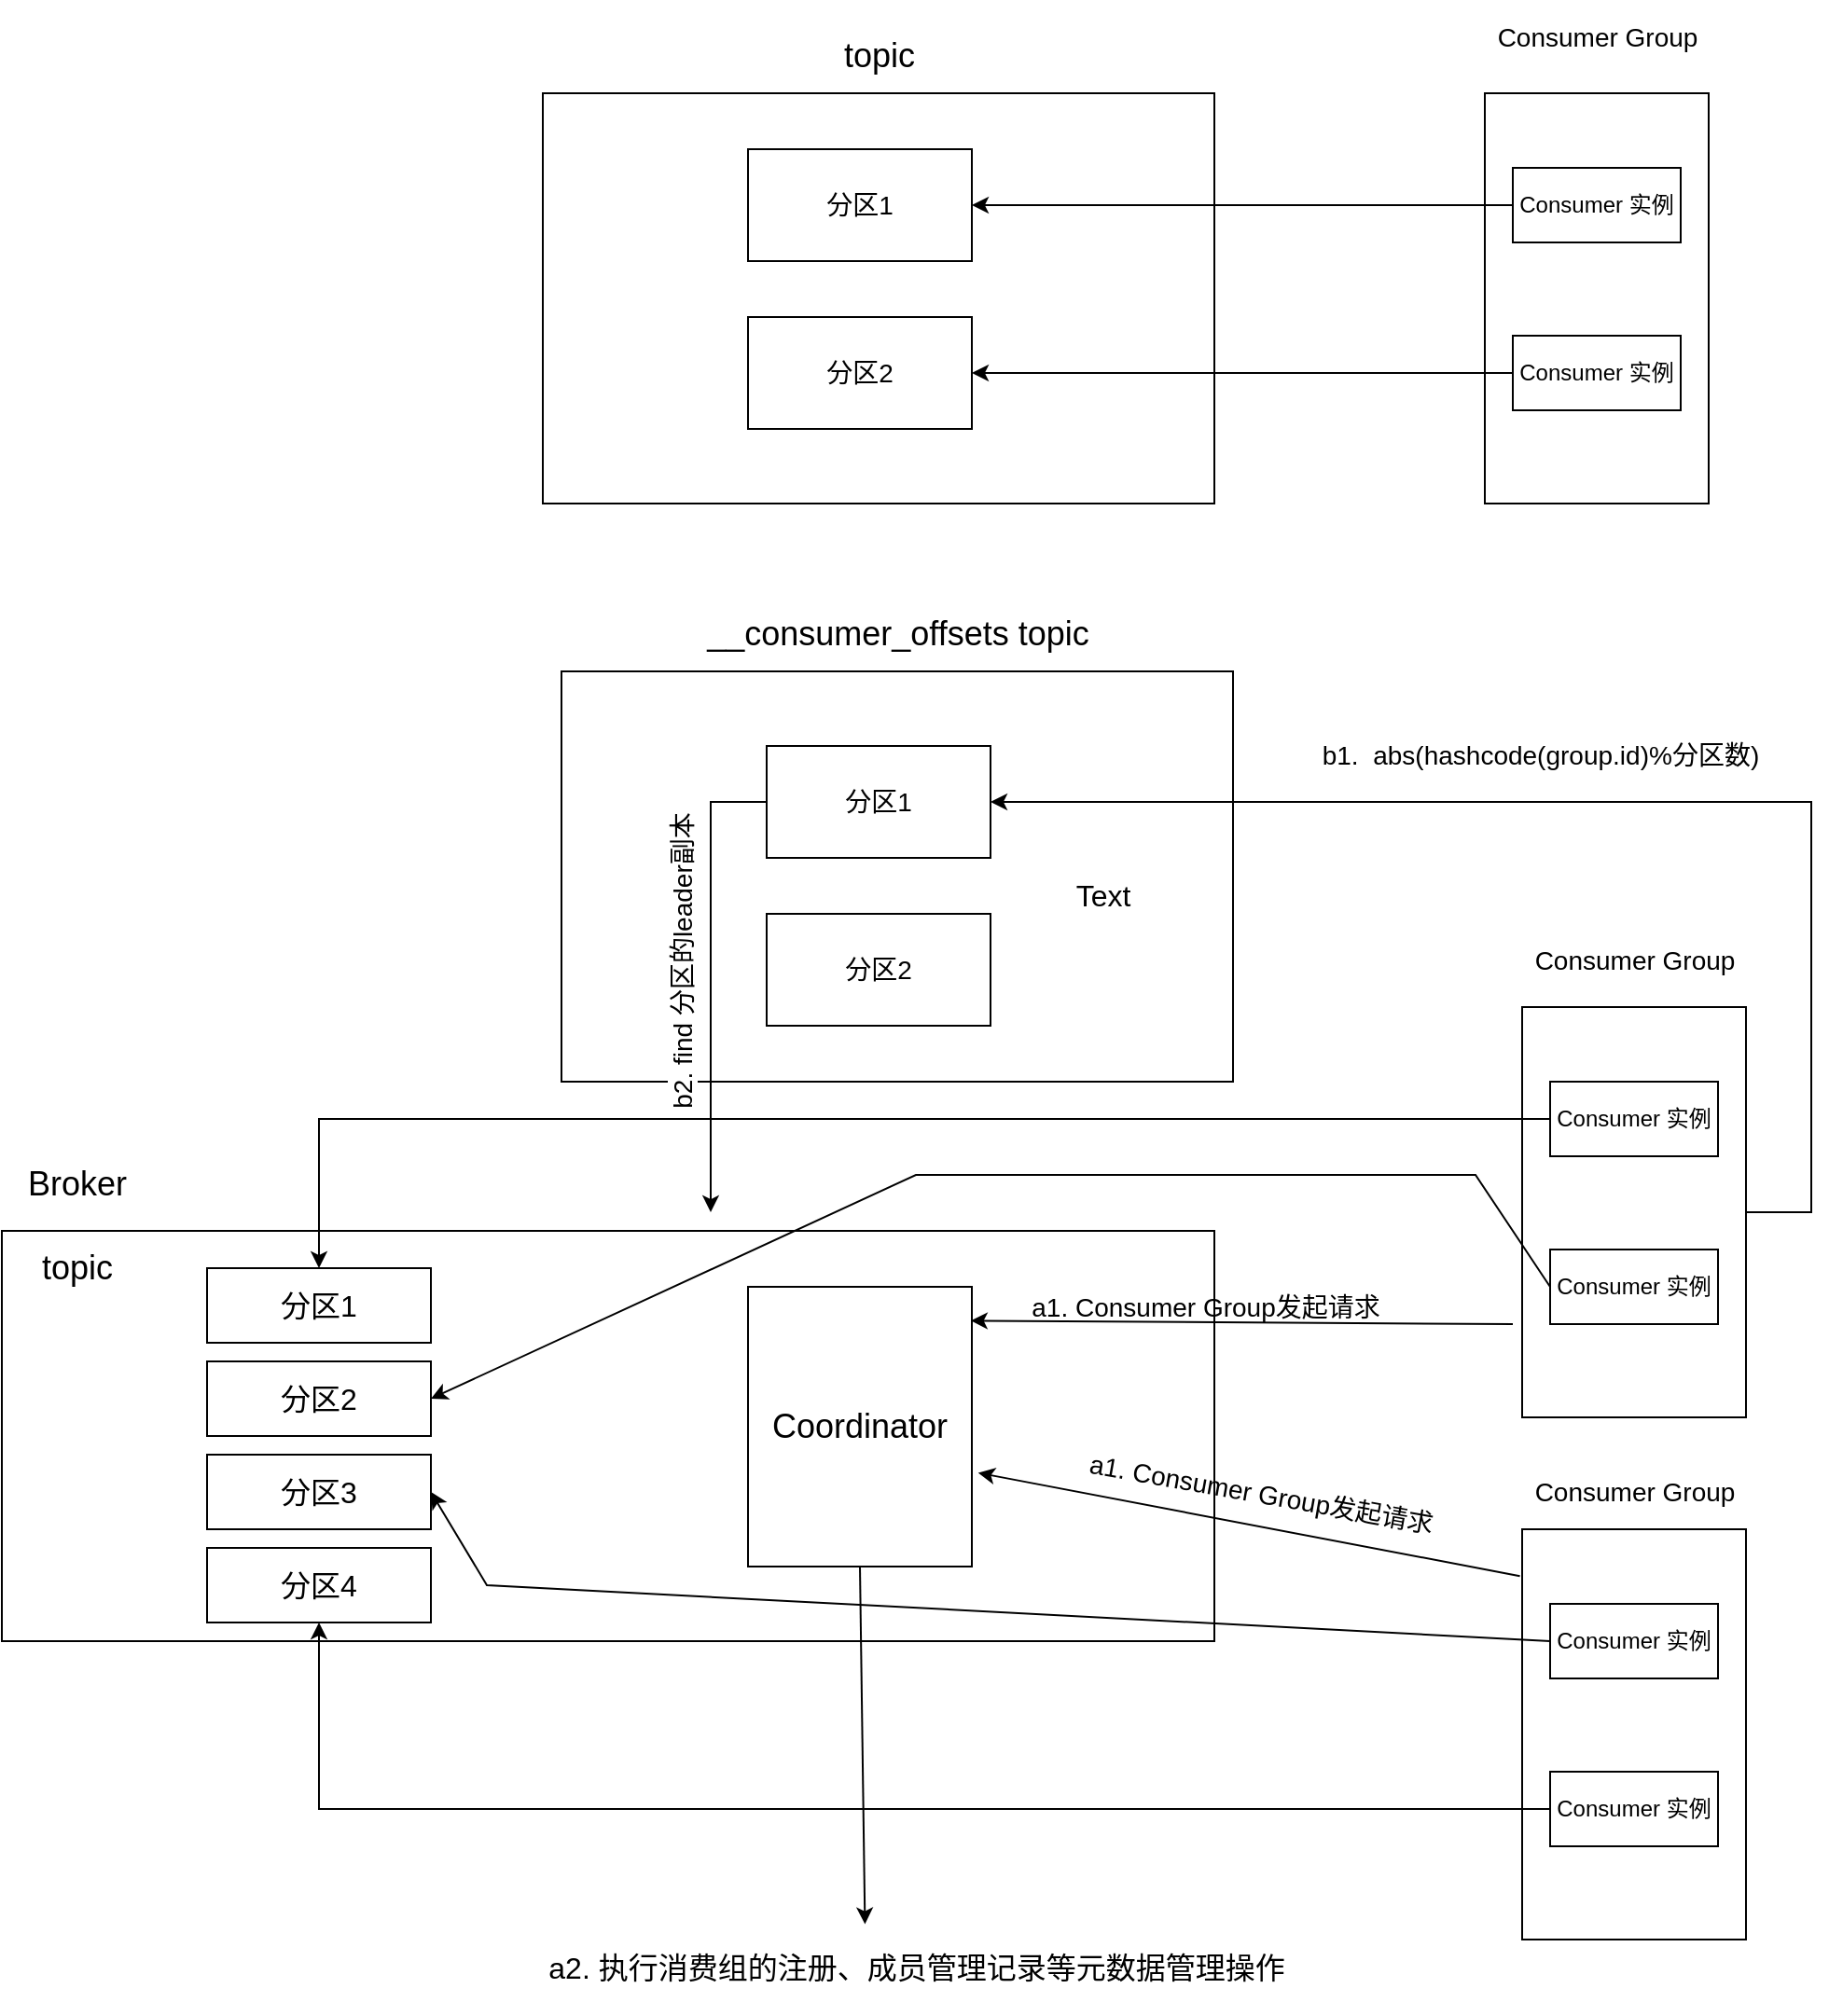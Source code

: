 <mxfile version="20.2.2" type="github">
  <diagram id="HhjXPJS-7uaV8t8p5f1u" name="第 1 页">
    <mxGraphModel dx="1865" dy="579" grid="1" gridSize="10" guides="1" tooltips="1" connect="1" arrows="0" fold="1" page="1" pageScale="1" pageWidth="827" pageHeight="1169" math="0" shadow="0">
      <root>
        <mxCell id="0" />
        <mxCell id="1" parent="0" />
        <mxCell id="7gVdF0R3puTZTDRzPLGD-5" value="" style="rounded=0;whiteSpace=wrap;html=1;" vertex="1" parent="1">
          <mxGeometry x="545" y="100" width="120" height="220" as="geometry" />
        </mxCell>
        <mxCell id="7gVdF0R3puTZTDRzPLGD-1" value="" style="rounded=0;whiteSpace=wrap;html=1;" vertex="1" parent="1">
          <mxGeometry x="40" y="100" width="360" height="220" as="geometry" />
        </mxCell>
        <mxCell id="7gVdF0R3puTZTDRzPLGD-3" value="&lt;span style=&quot;text-align: left;&quot;&gt;Consumer 实例&lt;/span&gt;" style="rounded=0;whiteSpace=wrap;html=1;" vertex="1" parent="1">
          <mxGeometry x="560" y="230" width="90" height="40" as="geometry" />
        </mxCell>
        <mxCell id="7gVdF0R3puTZTDRzPLGD-4" value="&lt;span style=&quot;text-align: left;&quot;&gt;Consumer 实例&lt;/span&gt;" style="rounded=0;whiteSpace=wrap;html=1;" vertex="1" parent="1">
          <mxGeometry x="560" y="140" width="90" height="40" as="geometry" />
        </mxCell>
        <mxCell id="7gVdF0R3puTZTDRzPLGD-6" value="&lt;article data-content=&quot;[{&amp;quot;type&amp;quot;:&amp;quot;block&amp;quot;,&amp;quot;id&amp;quot;:&amp;quot;pvip-1661261883332&amp;quot;,&amp;quot;name&amp;quot;:&amp;quot;paragraph&amp;quot;,&amp;quot;data&amp;quot;:{&amp;quot;version&amp;quot;:1},&amp;quot;nodes&amp;quot;:[{&amp;quot;type&amp;quot;:&amp;quot;text&amp;quot;,&amp;quot;id&amp;quot;:&amp;quot;5fh9-1661261883331&amp;quot;,&amp;quot;leaves&amp;quot;:[{&amp;quot;text&amp;quot;:&amp;quot;Consumer&amp;nbsp;Group&amp;quot;,&amp;quot;marks&amp;quot;:[{&amp;quot;type&amp;quot;:&amp;quot;fontSize&amp;quot;,&amp;quot;value&amp;quot;:18}]}]}],&amp;quot;state&amp;quot;:{}}]&quot;&gt;&lt;div style=&quot;line-height: 1.75; text-align: left;&quot;&gt;&lt;font style=&quot;font-size: 14px;&quot;&gt;Consumer Group&lt;/font&gt;&lt;/div&gt;&lt;/article&gt;" style="text;html=1;resizable=0;autosize=1;align=center;verticalAlign=middle;points=[];fillColor=none;strokeColor=none;rounded=0;" vertex="1" parent="1">
          <mxGeometry x="540" y="50" width="130" height="40" as="geometry" />
        </mxCell>
        <mxCell id="7gVdF0R3puTZTDRzPLGD-8" value="分区1" style="rounded=0;whiteSpace=wrap;html=1;fontSize=14;" vertex="1" parent="1">
          <mxGeometry x="150" y="130" width="120" height="60" as="geometry" />
        </mxCell>
        <mxCell id="7gVdF0R3puTZTDRzPLGD-9" value="分区2" style="rounded=0;whiteSpace=wrap;html=1;fontSize=14;" vertex="1" parent="1">
          <mxGeometry x="150" y="220" width="120" height="60" as="geometry" />
        </mxCell>
        <mxCell id="7gVdF0R3puTZTDRzPLGD-10" value="&lt;font style=&quot;font-size: 18px;&quot;&gt;topic&lt;/font&gt;" style="text;html=1;resizable=0;autosize=1;align=center;verticalAlign=middle;points=[];fillColor=none;strokeColor=none;rounded=0;fontSize=12;" vertex="1" parent="1">
          <mxGeometry x="190" y="60" width="60" height="40" as="geometry" />
        </mxCell>
        <mxCell id="7gVdF0R3puTZTDRzPLGD-11" value="" style="endArrow=classic;html=1;rounded=0;fontSize=18;entryX=1;entryY=0.5;entryDx=0;entryDy=0;exitX=0;exitY=0.5;exitDx=0;exitDy=0;" edge="1" parent="1" source="7gVdF0R3puTZTDRzPLGD-4" target="7gVdF0R3puTZTDRzPLGD-8">
          <mxGeometry width="50" height="50" relative="1" as="geometry">
            <mxPoint x="520" y="160" as="sourcePoint" />
            <mxPoint x="480" y="140" as="targetPoint" />
          </mxGeometry>
        </mxCell>
        <mxCell id="7gVdF0R3puTZTDRzPLGD-12" value="" style="endArrow=classic;html=1;rounded=0;fontSize=18;entryX=1;entryY=0.5;entryDx=0;entryDy=0;exitX=0;exitY=0.5;exitDx=0;exitDy=0;" edge="1" parent="1">
          <mxGeometry width="50" height="50" relative="1" as="geometry">
            <mxPoint x="560" y="250" as="sourcePoint" />
            <mxPoint x="270" y="250" as="targetPoint" />
          </mxGeometry>
        </mxCell>
        <mxCell id="7gVdF0R3puTZTDRzPLGD-13" value="" style="rounded=0;whiteSpace=wrap;html=1;" vertex="1" parent="1">
          <mxGeometry x="565" y="590" width="120" height="220" as="geometry" />
        </mxCell>
        <mxCell id="7gVdF0R3puTZTDRzPLGD-14" value="" style="rounded=0;whiteSpace=wrap;html=1;" vertex="1" parent="1">
          <mxGeometry x="-250" y="710" width="650" height="220" as="geometry" />
        </mxCell>
        <mxCell id="7gVdF0R3puTZTDRzPLGD-15" value="&lt;span style=&quot;text-align: left;&quot;&gt;Consumer 实例&lt;/span&gt;" style="rounded=0;whiteSpace=wrap;html=1;" vertex="1" parent="1">
          <mxGeometry x="580" y="720" width="90" height="40" as="geometry" />
        </mxCell>
        <mxCell id="7gVdF0R3puTZTDRzPLGD-16" value="&lt;span style=&quot;text-align: left;&quot;&gt;Consumer 实例&lt;/span&gt;" style="rounded=0;whiteSpace=wrap;html=1;" vertex="1" parent="1">
          <mxGeometry x="580" y="630" width="90" height="40" as="geometry" />
        </mxCell>
        <mxCell id="7gVdF0R3puTZTDRzPLGD-17" value="&lt;article data-content=&quot;[{&amp;quot;type&amp;quot;:&amp;quot;block&amp;quot;,&amp;quot;id&amp;quot;:&amp;quot;pvip-1661261883332&amp;quot;,&amp;quot;name&amp;quot;:&amp;quot;paragraph&amp;quot;,&amp;quot;data&amp;quot;:{&amp;quot;version&amp;quot;:1},&amp;quot;nodes&amp;quot;:[{&amp;quot;type&amp;quot;:&amp;quot;text&amp;quot;,&amp;quot;id&amp;quot;:&amp;quot;5fh9-1661261883331&amp;quot;,&amp;quot;leaves&amp;quot;:[{&amp;quot;text&amp;quot;:&amp;quot;Consumer&amp;nbsp;Group&amp;quot;,&amp;quot;marks&amp;quot;:[{&amp;quot;type&amp;quot;:&amp;quot;fontSize&amp;quot;,&amp;quot;value&amp;quot;:18}]}]}],&amp;quot;state&amp;quot;:{}}]&quot;&gt;&lt;div style=&quot;line-height: 1.75; text-align: left;&quot;&gt;&lt;font style=&quot;font-size: 14px;&quot;&gt;Consumer Group&lt;/font&gt;&lt;/div&gt;&lt;/article&gt;" style="text;html=1;resizable=0;autosize=1;align=center;verticalAlign=middle;points=[];fillColor=none;strokeColor=none;rounded=0;" vertex="1" parent="1">
          <mxGeometry x="560" y="545" width="130" height="40" as="geometry" />
        </mxCell>
        <mxCell id="7gVdF0R3puTZTDRzPLGD-18" value="&lt;article data-content=&quot;[{&amp;quot;type&amp;quot;:&amp;quot;block&amp;quot;,&amp;quot;id&amp;quot;:&amp;quot;EV1N-1661261909076&amp;quot;,&amp;quot;name&amp;quot;:&amp;quot;paragraph&amp;quot;,&amp;quot;data&amp;quot;:{&amp;quot;version&amp;quot;:1},&amp;quot;nodes&amp;quot;:[{&amp;quot;type&amp;quot;:&amp;quot;text&amp;quot;,&amp;quot;id&amp;quot;:&amp;quot;Siz3-1661261909075&amp;quot;,&amp;quot;leaves&amp;quot;:[{&amp;quot;text&amp;quot;:&amp;quot;Coordinator&amp;quot;,&amp;quot;marks&amp;quot;:[{&amp;quot;type&amp;quot;:&amp;quot;fontSize&amp;quot;,&amp;quot;value&amp;quot;:18}]}]}],&amp;quot;state&amp;quot;:{}}]&quot;&gt;&lt;div style=&quot;line-height: 1.75; text-align: left;&quot;&gt;&lt;span style=&quot;font-size: 18px;&quot;&gt;Coordinator&lt;/span&gt;&lt;/div&gt;&lt;/article&gt;" style="rounded=0;whiteSpace=wrap;html=1;fontSize=14;" vertex="1" parent="1">
          <mxGeometry x="150" y="740" width="120" height="150" as="geometry" />
        </mxCell>
        <mxCell id="7gVdF0R3puTZTDRzPLGD-20" value="&lt;article data-content=&quot;[{&amp;quot;type&amp;quot;:&amp;quot;block&amp;quot;,&amp;quot;id&amp;quot;:&amp;quot;EV1N-1661261909076&amp;quot;,&amp;quot;name&amp;quot;:&amp;quot;paragraph&amp;quot;,&amp;quot;data&amp;quot;:{&amp;quot;version&amp;quot;:1},&amp;quot;nodes&amp;quot;:[{&amp;quot;type&amp;quot;:&amp;quot;text&amp;quot;,&amp;quot;id&amp;quot;:&amp;quot;Siz3-1661261909075&amp;quot;,&amp;quot;leaves&amp;quot;:[{&amp;quot;text&amp;quot;:&amp;quot;Broker&amp;quot;,&amp;quot;marks&amp;quot;:[{&amp;quot;type&amp;quot;:&amp;quot;fontSize&amp;quot;,&amp;quot;value&amp;quot;:18}]}]}],&amp;quot;state&amp;quot;:{}}]&quot;&gt;&lt;div style=&quot;line-height: 1.75; font-size: 14px; text-align: left;&quot;&gt;&lt;span style=&quot;font-size: 18px;&quot;&gt;Broker&lt;/span&gt;&lt;/div&gt;&lt;/article&gt;" style="text;html=1;resizable=0;autosize=1;align=center;verticalAlign=middle;points=[];fillColor=none;strokeColor=none;rounded=0;fontSize=12;" vertex="1" parent="1">
          <mxGeometry x="-250" y="660" width="80" height="50" as="geometry" />
        </mxCell>
        <mxCell id="7gVdF0R3puTZTDRzPLGD-25" value="&lt;article data-content=&quot;[{&amp;quot;type&amp;quot;:&amp;quot;block&amp;quot;,&amp;quot;id&amp;quot;:&amp;quot;EV1N-1661261909076&amp;quot;,&amp;quot;name&amp;quot;:&amp;quot;paragraph&amp;quot;,&amp;quot;data&amp;quot;:{&amp;quot;version&amp;quot;:1},&amp;quot;nodes&amp;quot;:[{&amp;quot;type&amp;quot;:&amp;quot;text&amp;quot;,&amp;quot;id&amp;quot;:&amp;quot;Siz3-1661261909075&amp;quot;,&amp;quot;leaves&amp;quot;:[{&amp;quot;text&amp;quot;:&amp;quot;注册、成员管理记录等元数据管理操作&amp;quot;,&amp;quot;marks&amp;quot;:[{&amp;quot;type&amp;quot;:&amp;quot;fontSize&amp;quot;,&amp;quot;value&amp;quot;:18}]}]}],&amp;quot;state&amp;quot;:{}}]&quot;&gt;&lt;div style=&quot;line-height: 1.75; text-align: left;&quot;&gt;&lt;font style=&quot;font-size: 16px;&quot;&gt;a2. 执行消费组的注册、成员管理记录等元数据管理操作&lt;/font&gt;&lt;/div&gt;&lt;/article&gt;" style="text;html=1;resizable=0;autosize=1;align=center;verticalAlign=middle;points=[];fillColor=none;strokeColor=none;rounded=0;fontSize=18;" vertex="1" parent="1">
          <mxGeometry x="30" y="1080" width="420" height="50" as="geometry" />
        </mxCell>
        <mxCell id="7gVdF0R3puTZTDRzPLGD-27" value="&lt;article data-content=&quot;[{&amp;quot;type&amp;quot;:&amp;quot;block&amp;quot;,&amp;quot;id&amp;quot;:&amp;quot;EV1N-1661261909076&amp;quot;,&amp;quot;name&amp;quot;:&amp;quot;paragraph&amp;quot;,&amp;quot;data&amp;quot;:{&amp;quot;version&amp;quot;:1},&amp;quot;nodes&amp;quot;:[{&amp;quot;type&amp;quot;:&amp;quot;text&amp;quot;,&amp;quot;id&amp;quot;:&amp;quot;Siz3-1661261909075&amp;quot;,&amp;quot;leaves&amp;quot;:[{&amp;quot;text&amp;quot;:&amp;quot;注册、成员管理记录等元数据管理操作&amp;quot;,&amp;quot;marks&amp;quot;:[{&amp;quot;type&amp;quot;:&amp;quot;fontSize&amp;quot;,&amp;quot;value&amp;quot;:18}]}]}],&amp;quot;state&amp;quot;:{}}]&quot;&gt;&lt;div style=&quot;line-height: 1.75; text-align: left;&quot;&gt;&lt;font style=&quot;font-size: 14px;&quot;&gt;&lt;span style=&quot;background-color: initial;&quot;&gt;a1. Consumer Group&lt;/span&gt;发起请求&lt;/font&gt;&lt;/div&gt;&lt;/article&gt;" style="text;html=1;resizable=0;autosize=1;align=center;verticalAlign=middle;points=[];fillColor=none;strokeColor=none;rounded=0;fontSize=18;rotation=0;" vertex="1" parent="1">
          <mxGeometry x="290" y="725" width="210" height="50" as="geometry" />
        </mxCell>
        <mxCell id="7gVdF0R3puTZTDRzPLGD-29" value="" style="endArrow=classic;html=1;rounded=0;fontSize=18;entryX=0.995;entryY=0.121;entryDx=0;entryDy=0;entryPerimeter=0;" edge="1" parent="1" target="7gVdF0R3puTZTDRzPLGD-18">
          <mxGeometry width="50" height="50" relative="1" as="geometry">
            <mxPoint x="560" y="760" as="sourcePoint" />
            <mxPoint x="270" y="770" as="targetPoint" />
          </mxGeometry>
        </mxCell>
        <mxCell id="7gVdF0R3puTZTDRzPLGD-30" value="" style="endArrow=classic;html=1;rounded=0;fontSize=14;entryX=0.435;entryY=0.036;entryDx=0;entryDy=0;entryPerimeter=0;" edge="1" parent="1" target="7gVdF0R3puTZTDRzPLGD-25">
          <mxGeometry width="50" height="50" relative="1" as="geometry">
            <mxPoint x="210" y="890" as="sourcePoint" />
            <mxPoint x="210" y="980" as="targetPoint" />
          </mxGeometry>
        </mxCell>
        <mxCell id="7gVdF0R3puTZTDRzPLGD-32" value="" style="rounded=0;whiteSpace=wrap;html=1;" vertex="1" parent="1">
          <mxGeometry x="50" y="410" width="360" height="220" as="geometry" />
        </mxCell>
        <mxCell id="7gVdF0R3puTZTDRzPLGD-38" value="&lt;font style=&quot;font-size: 18px;&quot;&gt;&lt;span style=&quot;text-align: left; background-color: initial;&quot;&gt;__consumer_offsets&amp;nbsp;&lt;/span&gt;topic&lt;/font&gt;" style="text;html=1;resizable=0;autosize=1;align=center;verticalAlign=middle;points=[];fillColor=none;strokeColor=none;rounded=0;fontSize=12;" vertex="1" parent="1">
          <mxGeometry x="115" y="370" width="230" height="40" as="geometry" />
        </mxCell>
        <mxCell id="7gVdF0R3puTZTDRzPLGD-41" value="分区1" style="rounded=0;whiteSpace=wrap;html=1;fontSize=14;" vertex="1" parent="1">
          <mxGeometry x="160" y="450" width="120" height="60" as="geometry" />
        </mxCell>
        <mxCell id="7gVdF0R3puTZTDRzPLGD-42" value="分区2" style="rounded=0;whiteSpace=wrap;html=1;fontSize=14;" vertex="1" parent="1">
          <mxGeometry x="160" y="540" width="120" height="60" as="geometry" />
        </mxCell>
        <mxCell id="7gVdF0R3puTZTDRzPLGD-43" value="" style="rounded=0;whiteSpace=wrap;html=1;" vertex="1" parent="1">
          <mxGeometry x="565" y="870" width="120" height="220" as="geometry" />
        </mxCell>
        <mxCell id="7gVdF0R3puTZTDRzPLGD-44" value="&lt;span style=&quot;text-align: left;&quot;&gt;Consumer 实例&lt;/span&gt;" style="rounded=0;whiteSpace=wrap;html=1;" vertex="1" parent="1">
          <mxGeometry x="580" y="1000" width="90" height="40" as="geometry" />
        </mxCell>
        <mxCell id="7gVdF0R3puTZTDRzPLGD-45" value="&lt;span style=&quot;text-align: left;&quot;&gt;Consumer 实例&lt;/span&gt;" style="rounded=0;whiteSpace=wrap;html=1;" vertex="1" parent="1">
          <mxGeometry x="580" y="910" width="90" height="40" as="geometry" />
        </mxCell>
        <mxCell id="7gVdF0R3puTZTDRzPLGD-46" value="&lt;article data-content=&quot;[{&amp;quot;type&amp;quot;:&amp;quot;block&amp;quot;,&amp;quot;id&amp;quot;:&amp;quot;pvip-1661261883332&amp;quot;,&amp;quot;name&amp;quot;:&amp;quot;paragraph&amp;quot;,&amp;quot;data&amp;quot;:{&amp;quot;version&amp;quot;:1},&amp;quot;nodes&amp;quot;:[{&amp;quot;type&amp;quot;:&amp;quot;text&amp;quot;,&amp;quot;id&amp;quot;:&amp;quot;5fh9-1661261883331&amp;quot;,&amp;quot;leaves&amp;quot;:[{&amp;quot;text&amp;quot;:&amp;quot;Consumer&amp;nbsp;Group&amp;quot;,&amp;quot;marks&amp;quot;:[{&amp;quot;type&amp;quot;:&amp;quot;fontSize&amp;quot;,&amp;quot;value&amp;quot;:18}]}]}],&amp;quot;state&amp;quot;:{}}]&quot;&gt;&lt;div style=&quot;line-height: 1.75; text-align: left;&quot;&gt;&lt;font style=&quot;font-size: 14px;&quot;&gt;Consumer Group&lt;/font&gt;&lt;/div&gt;&lt;/article&gt;" style="text;html=1;resizable=0;autosize=1;align=center;verticalAlign=middle;points=[];fillColor=none;strokeColor=none;rounded=0;" vertex="1" parent="1">
          <mxGeometry x="560" y="830" width="130" height="40" as="geometry" />
        </mxCell>
        <mxCell id="7gVdF0R3puTZTDRzPLGD-47" value="" style="endArrow=classic;html=1;rounded=0;fontSize=18;exitX=-0.01;exitY=0.114;exitDx=0;exitDy=0;exitPerimeter=0;entryX=1.028;entryY=0.665;entryDx=0;entryDy=0;entryPerimeter=0;" edge="1" parent="1" source="7gVdF0R3puTZTDRzPLGD-43" target="7gVdF0R3puTZTDRzPLGD-18">
          <mxGeometry width="50" height="50" relative="1" as="geometry">
            <mxPoint x="565" y="930" as="sourcePoint" />
            <mxPoint x="270" y="785" as="targetPoint" />
          </mxGeometry>
        </mxCell>
        <mxCell id="7gVdF0R3puTZTDRzPLGD-48" value="&lt;article data-content=&quot;[{&amp;quot;type&amp;quot;:&amp;quot;block&amp;quot;,&amp;quot;id&amp;quot;:&amp;quot;EV1N-1661261909076&amp;quot;,&amp;quot;name&amp;quot;:&amp;quot;paragraph&amp;quot;,&amp;quot;data&amp;quot;:{&amp;quot;version&amp;quot;:1},&amp;quot;nodes&amp;quot;:[{&amp;quot;type&amp;quot;:&amp;quot;text&amp;quot;,&amp;quot;id&amp;quot;:&amp;quot;Siz3-1661261909075&amp;quot;,&amp;quot;leaves&amp;quot;:[{&amp;quot;text&amp;quot;:&amp;quot;注册、成员管理记录等元数据管理操作&amp;quot;,&amp;quot;marks&amp;quot;:[{&amp;quot;type&amp;quot;:&amp;quot;fontSize&amp;quot;,&amp;quot;value&amp;quot;:18}]}]}],&amp;quot;state&amp;quot;:{}}]&quot;&gt;&lt;div style=&quot;line-height: 1.75; text-align: left;&quot;&gt;&lt;font style=&quot;font-size: 14px;&quot;&gt;&lt;span style=&quot;background-color: initial;&quot;&gt;a1. Consumer Group&lt;/span&gt;发起请求&lt;/font&gt;&lt;/div&gt;&lt;/article&gt;" style="text;html=1;resizable=0;autosize=1;align=center;verticalAlign=middle;points=[];fillColor=none;strokeColor=none;rounded=0;fontSize=18;rotation=10;" vertex="1" parent="1">
          <mxGeometry x="320" y="825" width="210" height="50" as="geometry" />
        </mxCell>
        <mxCell id="7gVdF0R3puTZTDRzPLGD-49" value="&lt;font style=&quot;font-size: 18px;&quot;&gt;topic&lt;/font&gt;" style="text;html=1;resizable=0;autosize=1;align=center;verticalAlign=middle;points=[];fillColor=none;strokeColor=none;rounded=0;fontSize=12;" vertex="1" parent="1">
          <mxGeometry x="-240" y="710" width="60" height="40" as="geometry" />
        </mxCell>
        <mxCell id="7gVdF0R3puTZTDRzPLGD-50" value="" style="edgeStyle=none;orthogonalLoop=1;jettySize=auto;html=1;rounded=0;fontSize=14;exitX=1;exitY=0.5;exitDx=0;exitDy=0;" edge="1" parent="1" source="7gVdF0R3puTZTDRzPLGD-13" target="7gVdF0R3puTZTDRzPLGD-41">
          <mxGeometry width="80" relative="1" as="geometry">
            <mxPoint x="625" y="590" as="sourcePoint" />
            <mxPoint x="410" y="480" as="targetPoint" />
            <Array as="points">
              <mxPoint x="720" y="700" />
              <mxPoint x="720" y="480" />
            </Array>
          </mxGeometry>
        </mxCell>
        <mxCell id="7gVdF0R3puTZTDRzPLGD-53" value="&lt;span style=&quot;background-color: rgb(255, 255, 255);&quot;&gt;b1.&amp;nbsp; abs(&lt;/span&gt;&lt;span style=&quot;background-color: rgb(255, 255, 255);&quot;&gt;hashcode(&lt;/span&gt;&lt;span style=&quot;background-color: rgb(255, 255, 255); text-align: left;&quot;&gt;group.id&lt;/span&gt;&lt;span style=&quot;background-color: rgb(255, 255, 255);&quot;&gt;)%分区数&lt;/span&gt;&lt;span style=&quot;background-color: rgb(255, 255, 255);&quot;&gt;)&lt;/span&gt;" style="text;html=1;strokeColor=none;fillColor=none;align=center;verticalAlign=middle;whiteSpace=wrap;rounded=0;fontSize=14;" vertex="1" parent="1">
          <mxGeometry x="450" y="440" width="250" height="30" as="geometry" />
        </mxCell>
        <mxCell id="7gVdF0R3puTZTDRzPLGD-54" value="" style="edgeStyle=none;orthogonalLoop=1;jettySize=auto;html=1;rounded=0;fontSize=14;exitX=0;exitY=0.5;exitDx=0;exitDy=0;" edge="1" parent="1" source="7gVdF0R3puTZTDRzPLGD-41">
          <mxGeometry width="80" relative="1" as="geometry">
            <mxPoint x="30" y="490" as="sourcePoint" />
            <mxPoint x="130" y="700" as="targetPoint" />
            <Array as="points">
              <mxPoint x="130" y="480" />
            </Array>
          </mxGeometry>
        </mxCell>
        <mxCell id="7gVdF0R3puTZTDRzPLGD-55" value="&lt;span style=&quot;background-color: rgb(255, 255, 255);&quot;&gt;b2. find 分区的leader副本&lt;/span&gt;" style="text;html=1;strokeColor=none;fillColor=none;align=center;verticalAlign=middle;whiteSpace=wrap;rounded=0;fontSize=14;rotation=-90;" vertex="1" parent="1">
          <mxGeometry y="550" width="230" height="30" as="geometry" />
        </mxCell>
        <mxCell id="7gVdF0R3puTZTDRzPLGD-56" value="分区1" style="rounded=0;whiteSpace=wrap;html=1;fontSize=16;" vertex="1" parent="1">
          <mxGeometry x="-140" y="730" width="120" height="40" as="geometry" />
        </mxCell>
        <mxCell id="7gVdF0R3puTZTDRzPLGD-57" value="分区2" style="rounded=0;whiteSpace=wrap;html=1;fontSize=16;" vertex="1" parent="1">
          <mxGeometry x="-140" y="780" width="120" height="40" as="geometry" />
        </mxCell>
        <mxCell id="7gVdF0R3puTZTDRzPLGD-58" value="分区3" style="rounded=0;whiteSpace=wrap;html=1;fontSize=16;" vertex="1" parent="1">
          <mxGeometry x="-140" y="830" width="120" height="40" as="geometry" />
        </mxCell>
        <mxCell id="7gVdF0R3puTZTDRzPLGD-59" value="分区4" style="rounded=0;whiteSpace=wrap;html=1;fontSize=16;" vertex="1" parent="1">
          <mxGeometry x="-140" y="880" width="120" height="40" as="geometry" />
        </mxCell>
        <mxCell id="7gVdF0R3puTZTDRzPLGD-60" value="" style="edgeStyle=none;orthogonalLoop=1;jettySize=auto;html=1;rounded=0;fontSize=16;entryX=0.5;entryY=0;entryDx=0;entryDy=0;exitX=0;exitY=0.5;exitDx=0;exitDy=0;" edge="1" parent="1" source="7gVdF0R3puTZTDRzPLGD-16" target="7gVdF0R3puTZTDRzPLGD-56">
          <mxGeometry width="80" relative="1" as="geometry">
            <mxPoint x="320" y="670" as="sourcePoint" />
            <mxPoint x="400" y="670" as="targetPoint" />
            <Array as="points">
              <mxPoint x="-80" y="650" />
            </Array>
          </mxGeometry>
        </mxCell>
        <mxCell id="7gVdF0R3puTZTDRzPLGD-61" value="" style="edgeStyle=none;orthogonalLoop=1;jettySize=auto;html=1;rounded=0;fontSize=16;entryX=1;entryY=0.5;entryDx=0;entryDy=0;exitX=0;exitY=0.5;exitDx=0;exitDy=0;" edge="1" parent="1" source="7gVdF0R3puTZTDRzPLGD-15" target="7gVdF0R3puTZTDRzPLGD-57">
          <mxGeometry width="80" relative="1" as="geometry">
            <mxPoint x="210" y="840" as="sourcePoint" />
            <mxPoint x="290" y="840" as="targetPoint" />
            <Array as="points">
              <mxPoint x="540" y="680" />
              <mxPoint x="240" y="680" />
            </Array>
          </mxGeometry>
        </mxCell>
        <mxCell id="7gVdF0R3puTZTDRzPLGD-62" value="" style="edgeStyle=none;orthogonalLoop=1;jettySize=auto;html=1;rounded=0;fontSize=16;exitX=0;exitY=0.5;exitDx=0;exitDy=0;entryX=0.5;entryY=1;entryDx=0;entryDy=0;" edge="1" parent="1" source="7gVdF0R3puTZTDRzPLGD-44" target="7gVdF0R3puTZTDRzPLGD-59">
          <mxGeometry width="80" relative="1" as="geometry">
            <mxPoint x="210" y="840" as="sourcePoint" />
            <mxPoint x="290" y="840" as="targetPoint" />
            <Array as="points">
              <mxPoint x="-80" y="1020" />
            </Array>
          </mxGeometry>
        </mxCell>
        <mxCell id="7gVdF0R3puTZTDRzPLGD-63" value="" style="edgeStyle=none;orthogonalLoop=1;jettySize=auto;html=1;rounded=0;fontSize=16;entryX=1;entryY=0.5;entryDx=0;entryDy=0;exitX=0;exitY=0.5;exitDx=0;exitDy=0;" edge="1" parent="1" source="7gVdF0R3puTZTDRzPLGD-45" target="7gVdF0R3puTZTDRzPLGD-58">
          <mxGeometry width="80" relative="1" as="geometry">
            <mxPoint x="420" y="980" as="sourcePoint" />
            <mxPoint x="290" y="940" as="targetPoint" />
            <Array as="points">
              <mxPoint x="10" y="900" />
            </Array>
          </mxGeometry>
        </mxCell>
        <mxCell id="7gVdF0R3puTZTDRzPLGD-65" value="Text" style="text;html=1;resizable=0;autosize=1;align=center;verticalAlign=middle;points=[];fillColor=none;strokeColor=none;rounded=0;fontSize=16;" vertex="1" parent="1">
          <mxGeometry x="320" y="520" width="40" height="20" as="geometry" />
        </mxCell>
      </root>
    </mxGraphModel>
  </diagram>
</mxfile>

